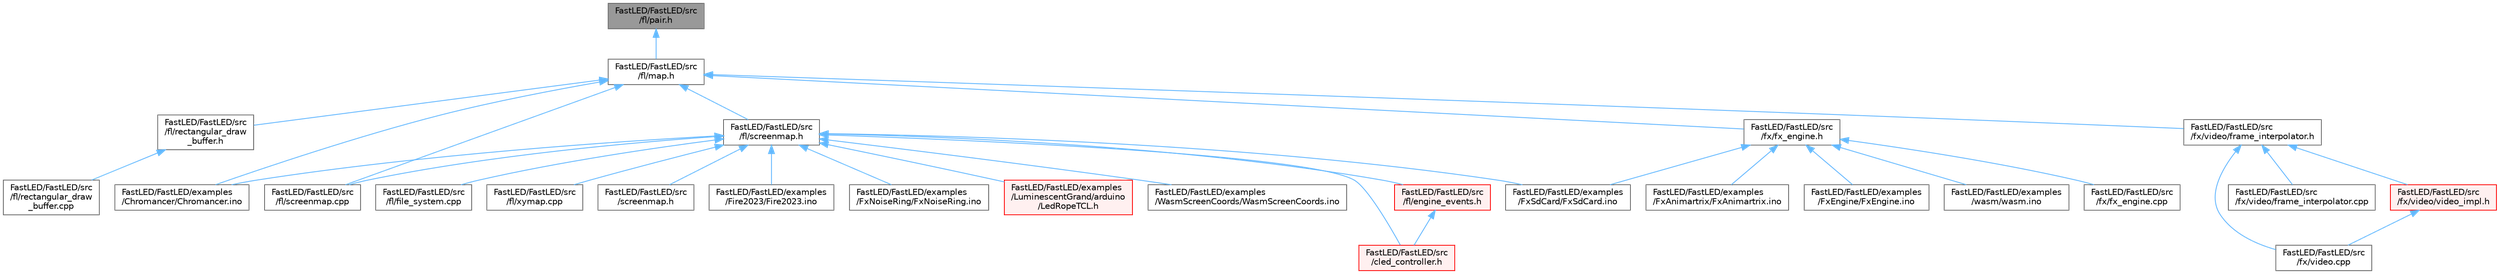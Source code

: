 digraph "FastLED/FastLED/src/fl/pair.h"
{
 // LATEX_PDF_SIZE
  bgcolor="transparent";
  edge [fontname=Helvetica,fontsize=10,labelfontname=Helvetica,labelfontsize=10];
  node [fontname=Helvetica,fontsize=10,shape=box,height=0.2,width=0.4];
  Node1 [id="Node000001",label="FastLED/FastLED/src\l/fl/pair.h",height=0.2,width=0.4,color="gray40", fillcolor="grey60", style="filled", fontcolor="black",tooltip=" "];
  Node1 -> Node2 [id="edge1_Node000001_Node000002",dir="back",color="steelblue1",style="solid",tooltip=" "];
  Node2 [id="Node000002",label="FastLED/FastLED/src\l/fl/map.h",height=0.2,width=0.4,color="grey40", fillcolor="white", style="filled",URL="$dc/db7/map_8h.html",tooltip=" "];
  Node2 -> Node3 [id="edge2_Node000002_Node000003",dir="back",color="steelblue1",style="solid",tooltip=" "];
  Node3 [id="Node000003",label="FastLED/FastLED/examples\l/Chromancer/Chromancer.ino",height=0.2,width=0.4,color="grey40", fillcolor="white", style="filled",URL="$d1/ddb/_chromancer_8ino.html",tooltip=" "];
  Node2 -> Node4 [id="edge3_Node000002_Node000004",dir="back",color="steelblue1",style="solid",tooltip=" "];
  Node4 [id="Node000004",label="FastLED/FastLED/src\l/fl/rectangular_draw\l_buffer.h",height=0.2,width=0.4,color="grey40", fillcolor="white", style="filled",URL="$d9/df3/rectangular__draw__buffer_8h.html",tooltip=" "];
  Node4 -> Node5 [id="edge4_Node000004_Node000005",dir="back",color="steelblue1",style="solid",tooltip=" "];
  Node5 [id="Node000005",label="FastLED/FastLED/src\l/fl/rectangular_draw\l_buffer.cpp",height=0.2,width=0.4,color="grey40", fillcolor="white", style="filled",URL="$d3/d8d/rectangular__draw__buffer_8cpp.html",tooltip=" "];
  Node2 -> Node6 [id="edge5_Node000002_Node000006",dir="back",color="steelblue1",style="solid",tooltip=" "];
  Node6 [id="Node000006",label="FastLED/FastLED/src\l/fl/screenmap.cpp",height=0.2,width=0.4,color="grey40", fillcolor="white", style="filled",URL="$d9/d6f/screenmap_8cpp.html",tooltip=" "];
  Node2 -> Node7 [id="edge6_Node000002_Node000007",dir="back",color="steelblue1",style="solid",tooltip=" "];
  Node7 [id="Node000007",label="FastLED/FastLED/src\l/fl/screenmap.h",height=0.2,width=0.4,color="grey40", fillcolor="white", style="filled",URL="$d7/d0d/fl_2screenmap_8h.html",tooltip=" "];
  Node7 -> Node3 [id="edge7_Node000007_Node000003",dir="back",color="steelblue1",style="solid",tooltip=" "];
  Node7 -> Node8 [id="edge8_Node000007_Node000008",dir="back",color="steelblue1",style="solid",tooltip=" "];
  Node8 [id="Node000008",label="FastLED/FastLED/examples\l/Fire2023/Fire2023.ino",height=0.2,width=0.4,color="grey40", fillcolor="white", style="filled",URL="$d8/d2c/_fire2023_8ino.html",tooltip=" "];
  Node7 -> Node9 [id="edge9_Node000007_Node000009",dir="back",color="steelblue1",style="solid",tooltip=" "];
  Node9 [id="Node000009",label="FastLED/FastLED/examples\l/FxNoiseRing/FxNoiseRing.ino",height=0.2,width=0.4,color="grey40", fillcolor="white", style="filled",URL="$d3/dac/_fx_noise_ring_8ino.html",tooltip=" "];
  Node7 -> Node10 [id="edge10_Node000007_Node000010",dir="back",color="steelblue1",style="solid",tooltip=" "];
  Node10 [id="Node000010",label="FastLED/FastLED/examples\l/FxSdCard/FxSdCard.ino",height=0.2,width=0.4,color="grey40", fillcolor="white", style="filled",URL="$d7/d35/_fx_sd_card_8ino.html",tooltip=" "];
  Node7 -> Node11 [id="edge11_Node000007_Node000011",dir="back",color="steelblue1",style="solid",tooltip=" "];
  Node11 [id="Node000011",label="FastLED/FastLED/examples\l/LuminescentGrand/arduino\l/LedRopeTCL.h",height=0.2,width=0.4,color="red", fillcolor="#FFF0F0", style="filled",URL="$d9/d7e/_led_rope_t_c_l_8h.html",tooltip=" "];
  Node7 -> Node13 [id="edge12_Node000007_Node000013",dir="back",color="steelblue1",style="solid",tooltip=" "];
  Node13 [id="Node000013",label="FastLED/FastLED/examples\l/WasmScreenCoords/WasmScreenCoords.ino",height=0.2,width=0.4,color="grey40", fillcolor="white", style="filled",URL="$dc/d4d/_wasm_screen_coords_8ino.html",tooltip="Simple test for screen coordinates in the web compiled version of FastLED."];
  Node7 -> Node14 [id="edge13_Node000007_Node000014",dir="back",color="steelblue1",style="solid",tooltip=" "];
  Node14 [id="Node000014",label="FastLED/FastLED/src\l/cled_controller.h",height=0.2,width=0.4,color="red", fillcolor="#FFF0F0", style="filled",URL="$db/d6d/cled__controller_8h.html",tooltip="base definitions used by led controllers for writing out led data"];
  Node7 -> Node121 [id="edge14_Node000007_Node000121",dir="back",color="steelblue1",style="solid",tooltip=" "];
  Node121 [id="Node000121",label="FastLED/FastLED/src\l/fl/engine_events.h",height=0.2,width=0.4,color="red", fillcolor="#FFF0F0", style="filled",URL="$dc/dd9/fl_2engine__events_8h.html",tooltip=" "];
  Node121 -> Node14 [id="edge15_Node000121_Node000014",dir="back",color="steelblue1",style="solid",tooltip=" "];
  Node7 -> Node124 [id="edge16_Node000007_Node000124",dir="back",color="steelblue1",style="solid",tooltip=" "];
  Node124 [id="Node000124",label="FastLED/FastLED/src\l/fl/file_system.cpp",height=0.2,width=0.4,color="grey40", fillcolor="white", style="filled",URL="$d4/d37/file__system_8cpp.html",tooltip=" "];
  Node7 -> Node6 [id="edge17_Node000007_Node000006",dir="back",color="steelblue1",style="solid",tooltip=" "];
  Node7 -> Node125 [id="edge18_Node000007_Node000125",dir="back",color="steelblue1",style="solid",tooltip=" "];
  Node125 [id="Node000125",label="FastLED/FastLED/src\l/fl/xymap.cpp",height=0.2,width=0.4,color="grey40", fillcolor="white", style="filled",URL="$d7/d09/xymap_8cpp.html",tooltip=" "];
  Node7 -> Node126 [id="edge19_Node000007_Node000126",dir="back",color="steelblue1",style="solid",tooltip=" "];
  Node126 [id="Node000126",label="FastLED/FastLED/src\l/screenmap.h",height=0.2,width=0.4,color="grey40", fillcolor="white", style="filled",URL="$d7/d97/screenmap_8h.html",tooltip=" "];
  Node2 -> Node127 [id="edge20_Node000002_Node000127",dir="back",color="steelblue1",style="solid",tooltip=" "];
  Node127 [id="Node000127",label="FastLED/FastLED/src\l/fx/fx_engine.h",height=0.2,width=0.4,color="grey40", fillcolor="white", style="filled",URL="$d9/d3c/fx__engine_8h.html",tooltip=" "];
  Node127 -> Node38 [id="edge21_Node000127_Node000038",dir="back",color="steelblue1",style="solid",tooltip=" "];
  Node38 [id="Node000038",label="FastLED/FastLED/examples\l/FxAnimartrix/FxAnimartrix.ino",height=0.2,width=0.4,color="grey40", fillcolor="white", style="filled",URL="$dd/d96/_fx_animartrix_8ino.html",tooltip=" "];
  Node127 -> Node41 [id="edge22_Node000127_Node000041",dir="back",color="steelblue1",style="solid",tooltip=" "];
  Node41 [id="Node000041",label="FastLED/FastLED/examples\l/FxEngine/FxEngine.ino",height=0.2,width=0.4,color="grey40", fillcolor="white", style="filled",URL="$d6/d35/_fx_engine_8ino.html",tooltip="Demonstrates how to use the FxEngine to switch between different effects on a 2D LED matrix."];
  Node127 -> Node10 [id="edge23_Node000127_Node000010",dir="back",color="steelblue1",style="solid",tooltip=" "];
  Node127 -> Node72 [id="edge24_Node000127_Node000072",dir="back",color="steelblue1",style="solid",tooltip=" "];
  Node72 [id="Node000072",label="FastLED/FastLED/examples\l/wasm/wasm.ino",height=0.2,width=0.4,color="grey40", fillcolor="white", style="filled",URL="$d7/dd3/wasm_8ino.html",tooltip="Demonstrates an advanced ino file with multiple effects and UI elements."];
  Node127 -> Node128 [id="edge25_Node000127_Node000128",dir="back",color="steelblue1",style="solid",tooltip=" "];
  Node128 [id="Node000128",label="FastLED/FastLED/src\l/fx/fx_engine.cpp",height=0.2,width=0.4,color="grey40", fillcolor="white", style="filled",URL="$df/d8e/fx__engine_8cpp.html",tooltip=" "];
  Node2 -> Node129 [id="edge26_Node000002_Node000129",dir="back",color="steelblue1",style="solid",tooltip=" "];
  Node129 [id="Node000129",label="FastLED/FastLED/src\l/fx/video/frame_interpolator.h",height=0.2,width=0.4,color="grey40", fillcolor="white", style="filled",URL="$d3/dda/frame__interpolator_8h.html",tooltip=" "];
  Node129 -> Node130 [id="edge27_Node000129_Node000130",dir="back",color="steelblue1",style="solid",tooltip=" "];
  Node130 [id="Node000130",label="FastLED/FastLED/src\l/fx/video.cpp",height=0.2,width=0.4,color="grey40", fillcolor="white", style="filled",URL="$d0/d05/video_8cpp.html",tooltip=" "];
  Node129 -> Node131 [id="edge28_Node000129_Node000131",dir="back",color="steelblue1",style="solid",tooltip=" "];
  Node131 [id="Node000131",label="FastLED/FastLED/src\l/fx/video/frame_interpolator.cpp",height=0.2,width=0.4,color="grey40", fillcolor="white", style="filled",URL="$d5/da4/frame__interpolator_8cpp.html",tooltip=" "];
  Node129 -> Node132 [id="edge29_Node000129_Node000132",dir="back",color="steelblue1",style="solid",tooltip=" "];
  Node132 [id="Node000132",label="FastLED/FastLED/src\l/fx/video/video_impl.h",height=0.2,width=0.4,color="red", fillcolor="#FFF0F0", style="filled",URL="$d5/d82/video__impl_8h.html",tooltip=" "];
  Node132 -> Node130 [id="edge30_Node000132_Node000130",dir="back",color="steelblue1",style="solid",tooltip=" "];
}
